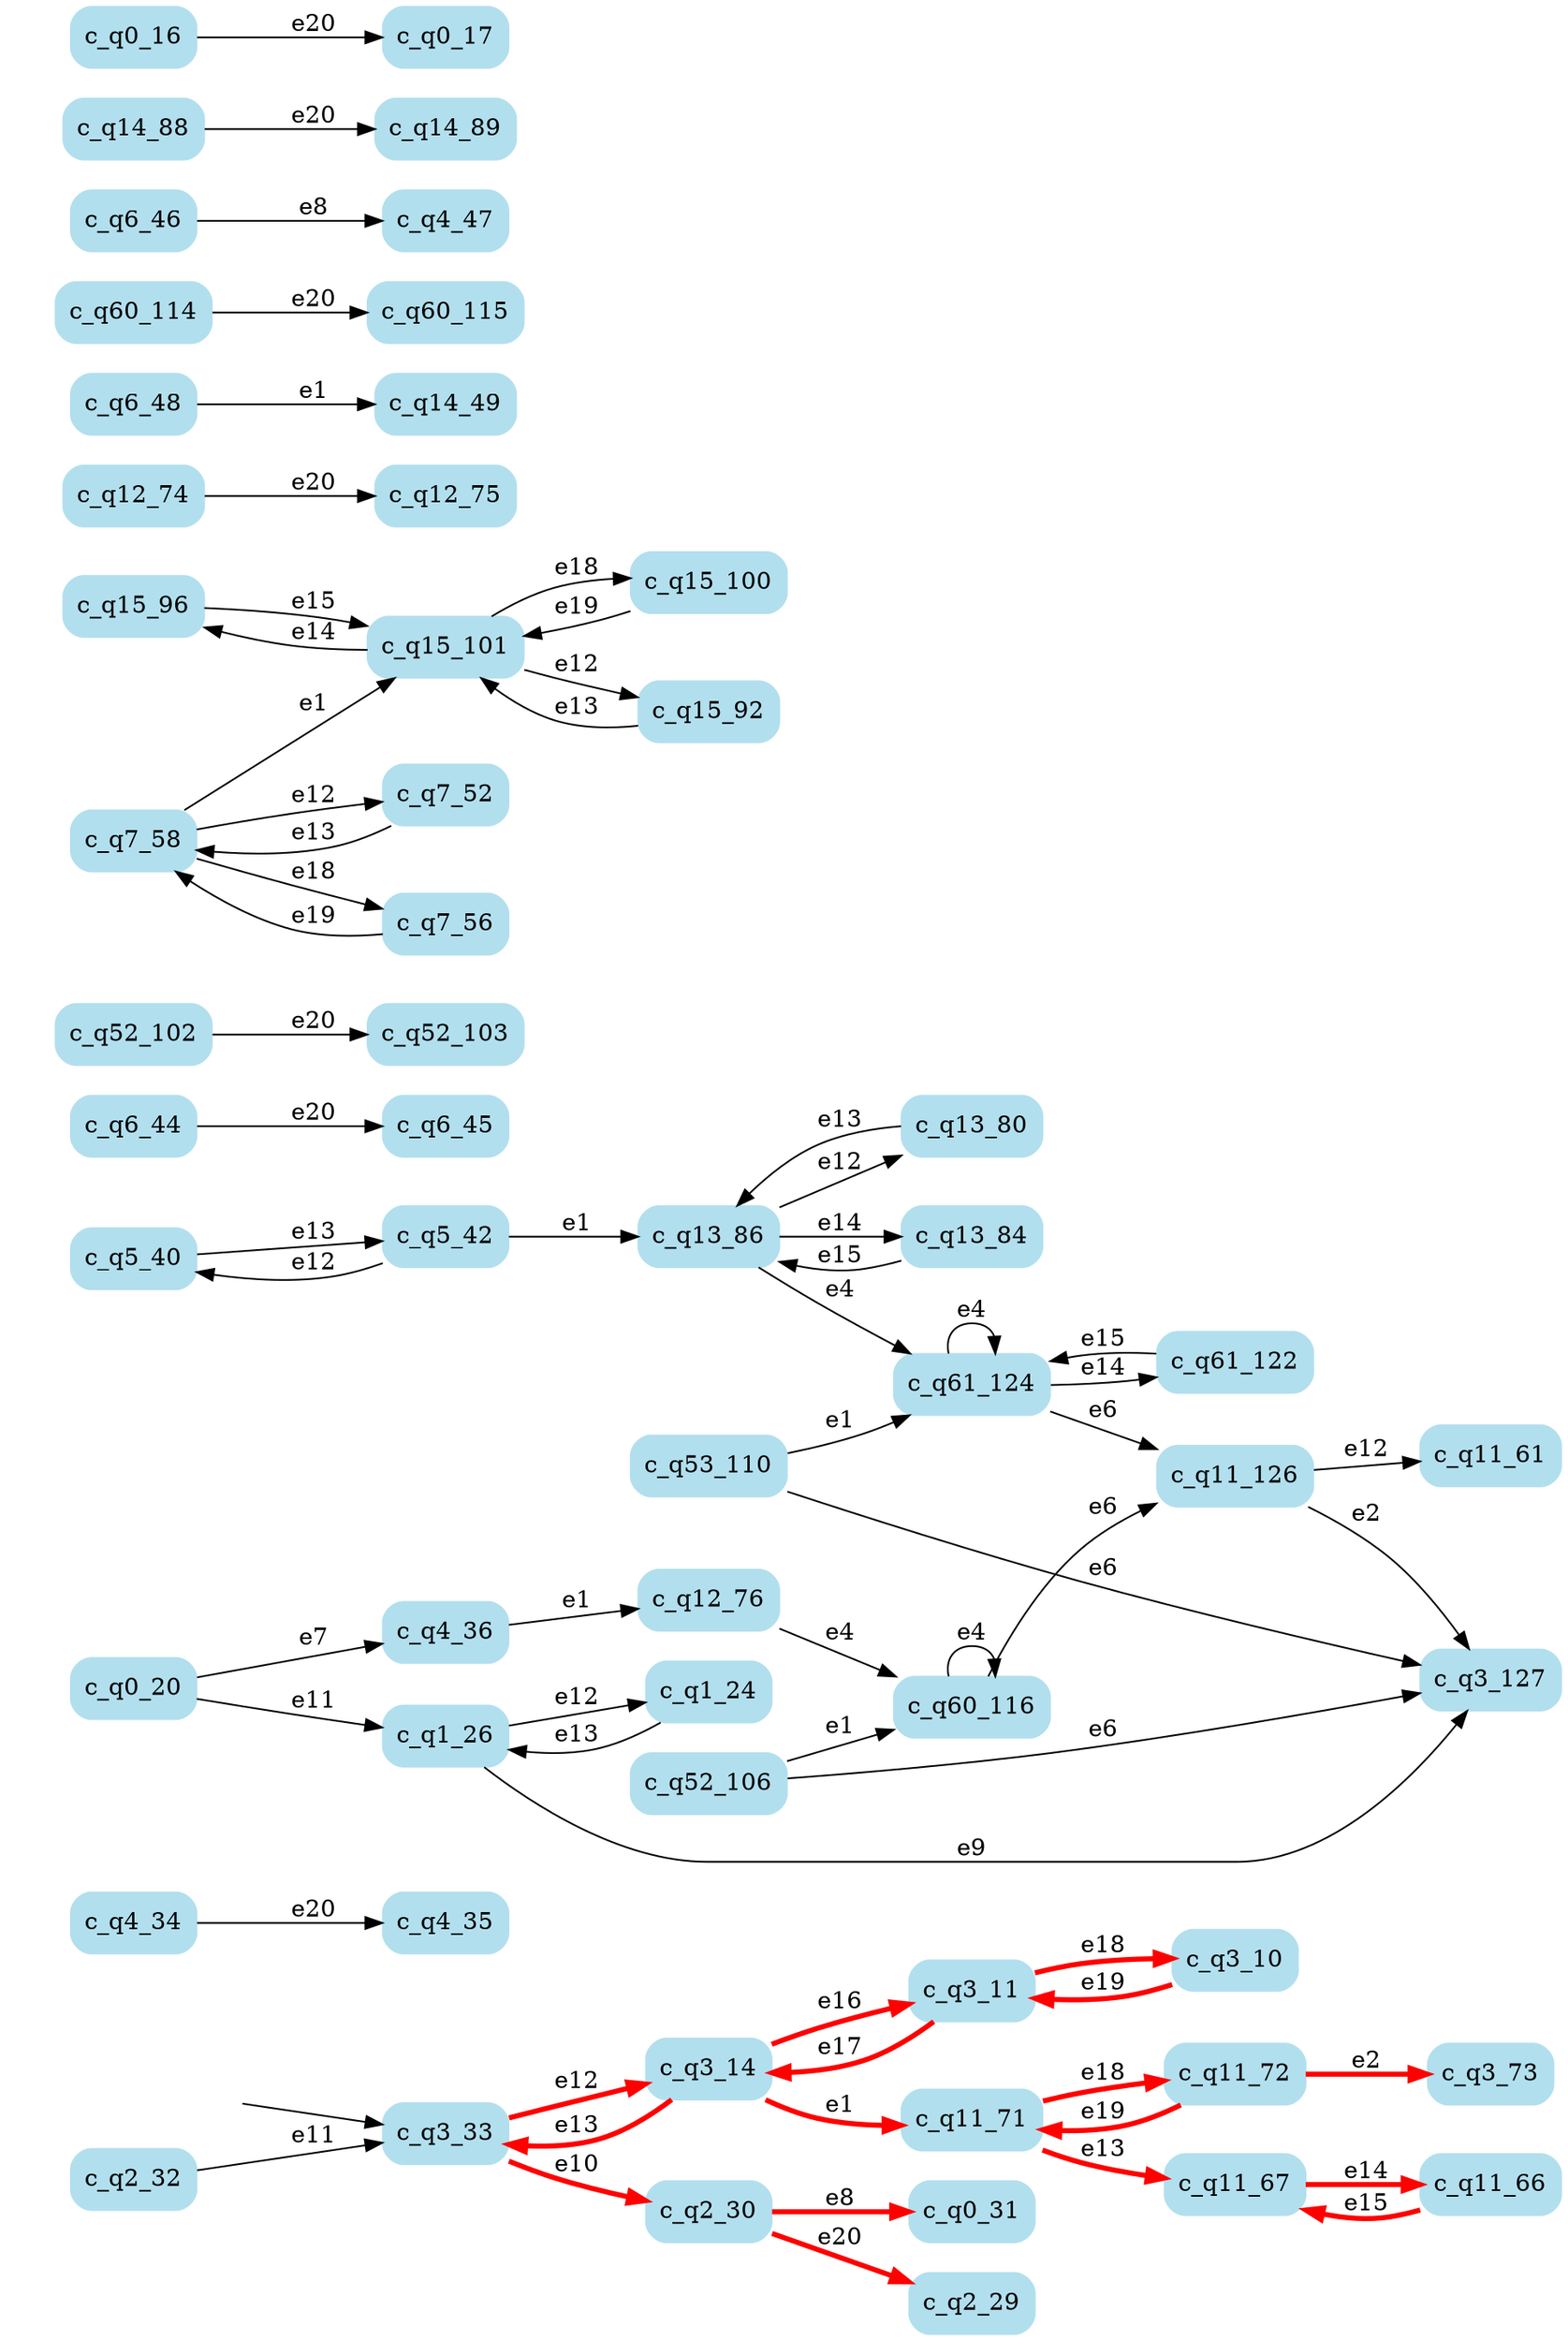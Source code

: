 digraph G {

	rankdir = LR;

	start_c_q3_33[style=invisible];

	node[shape=box, style="rounded, filled", color=lightblue2];

	c_q4_35[label="c_q4_35"];
	c_q5_40[label="c_q5_40"];
	c_q6_45[label="c_q6_45"];
	c_q11_126[label="c_q11_126"];
	c_q52_102[label="c_q52_102"];
	c_q61_122[label="c_q61_122"];
	c_q15_96[label="c_q15_96"];
	c_q11_66[label="c_q11_66"];
	c_q12_74[label="c_q12_74"];
	c_q3_33[label="c_q3_33"];
	c_q13_86[label="c_q13_86"];
	c_q0_31[label="c_q0_31"];
	c_q6_48[label="c_q6_48"];
	c_q2_32[label="c_q2_32"];
	c_q7_58[label="c_q7_58"];
	c_q11_61[label="c_q11_61"];
	c_q12_76[label="c_q12_76"];
	c_q15_100[label="c_q15_100"];
	c_q3_14[label="c_q3_14"];
	c_q60_115[label="c_q60_115"];
	c_q4_36[label="c_q4_36"];
	c_q5_42[label="c_q5_42"];
	c_q15_92[label="c_q15_92"];
	c_q11_72[label="c_q11_72"];
	c_q4_47[label="c_q4_47"];
	c_q3_11[label="c_q3_11"];
	c_q7_52[label="c_q7_52"];
	c_q2_29[label="c_q2_29"];
	c_q14_89[label="c_q14_89"];
	c_q60_116[label="c_q60_116"];
	c_q52_103[label="c_q52_103"];
	c_q0_17[label="c_q0_17"];
	c_q12_75[label="c_q12_75"];
	c_q6_46[label="c_q6_46"];
	c_q11_67[label="c_q11_67"];
	c_q13_80[label="c_q13_80"];
	c_q1_24[label="c_q1_24"];
	c_q61_124[label="c_q61_124"];
	c_q0_16[label="c_q0_16"];
	c_q6_44[label="c_q6_44"];
	c_q15_101[label="c_q15_101"];
	c_q13_84[label="c_q13_84"];
	c_q0_20[label="c_q0_20"];
	c_q4_34[label="c_q4_34"];
	c_q1_26[label="c_q1_26"];
	c_q11_71[label="c_q11_71"];
	c_q7_56[label="c_q7_56"];
	c_q52_106[label="c_q52_106"];
	c_q53_110[label="c_q53_110"];
	c_q3_127[label="c_q3_127"];
	c_q2_30[label="c_q2_30"];
	c_q3_73[label="c_q3_73"];
	c_q60_114[label="c_q60_114"];
	c_q14_49[label="c_q14_49"];
	c_q14_88[label="c_q14_88"];
	c_q3_10[label="c_q3_10"];

	start_c_q3_33 -> c_q3_33;
	c_q3_33 -> c_q3_14[label="e12", penwidth=3, color=red];
	c_q3_14 -> c_q3_33[label="e13", penwidth=3, color=red];
	c_q3_14 -> c_q3_11[label="e16", penwidth=3, color=red];
	c_q3_11 -> c_q3_14[label="e17", penwidth=3, color=red];
	c_q3_11 -> c_q3_10[label="e18", penwidth=3, color=red];
	c_q3_10 -> c_q3_11[label="e19", penwidth=3, color=red];
	c_q3_33 -> c_q2_30[label="e10", penwidth=3, color=red];
	c_q3_14 -> c_q11_71[label="e1", penwidth=3, color=red];
	c_q0_16 -> c_q0_17[label="e20"];
	c_q0_20 -> c_q1_26[label="e11"];
	c_q0_20 -> c_q4_36[label="e7"];
	c_q1_26 -> c_q1_24[label="e12"];
	c_q1_24 -> c_q1_26[label="e13"];
	c_q1_26 -> c_q3_127[label="e9"];
	c_q2_30 -> c_q2_29[label="e20", penwidth=3, color=red];
	c_q2_30 -> c_q0_31[label="e8", penwidth=3, color=red];
	c_q2_32 -> c_q3_33[label="e11"];
	c_q4_34 -> c_q4_35[label="e20"];
	c_q4_36 -> c_q12_76[label="e1"];
	c_q5_42 -> c_q5_40[label="e12"];
	c_q5_40 -> c_q5_42[label="e13"];
	c_q5_42 -> c_q13_86[label="e1"];
	c_q6_44 -> c_q6_45[label="e20"];
	c_q6_46 -> c_q4_47[label="e8"];
	c_q6_48 -> c_q14_49[label="e1"];
	c_q7_58 -> c_q7_52[label="e12"];
	c_q7_52 -> c_q7_58[label="e13"];
	c_q7_58 -> c_q7_56[label="e18"];
	c_q7_56 -> c_q7_58[label="e19"];
	c_q7_58 -> c_q15_101[label="e1"];
	c_q11_126 -> c_q11_61[label="e12"];
	c_q11_71 -> c_q11_67[label="e13", penwidth=3, color=red];
	c_q11_67 -> c_q11_66[label="e14", penwidth=3, color=red];
	c_q11_66 -> c_q11_67[label="e15", penwidth=3, color=red];
	c_q11_71 -> c_q11_72[label="e18", penwidth=3, color=red];
	c_q11_72 -> c_q11_71[label="e19", penwidth=3, color=red];
	c_q11_72 -> c_q3_73[label="e2", penwidth=3, color=red];
	c_q12_74 -> c_q12_75[label="e20"];
	c_q12_76 -> c_q60_116[label="e4"];
	c_q13_86 -> c_q13_80[label="e12"];
	c_q13_80 -> c_q13_86[label="e13"];
	c_q13_86 -> c_q13_84[label="e14"];
	c_q13_84 -> c_q13_86[label="e15"];
	c_q13_86 -> c_q61_124[label="e4"];
	c_q14_88 -> c_q14_89[label="e20"];
	c_q15_101 -> c_q15_92[label="e12"];
	c_q15_92 -> c_q15_101[label="e13"];
	c_q15_101 -> c_q15_96[label="e14"];
	c_q15_96 -> c_q15_101[label="e15"];
	c_q15_101 -> c_q15_100[label="e18"];
	c_q15_100 -> c_q15_101[label="e19"];
	c_q52_102 -> c_q52_103[label="e20"];
	c_q52_106 -> c_q3_127[label="e6"];
	c_q52_106 -> c_q60_116[label="e1"];
	c_q53_110 -> c_q3_127[label="e6"];
	c_q53_110 -> c_q61_124[label="e1"];
	c_q60_116 -> c_q60_116[label="e4"];
	c_q60_114 -> c_q60_115[label="e20"];
	c_q60_116 -> c_q11_126[label="e6"];
	c_q61_124 -> c_q61_124[label="e4"];
	c_q61_124 -> c_q61_122[label="e14"];
	c_q61_122 -> c_q61_124[label="e15"];
	c_q61_124 -> c_q11_126[label="e6"];
	c_q11_126 -> c_q3_127[label="e2"];

}